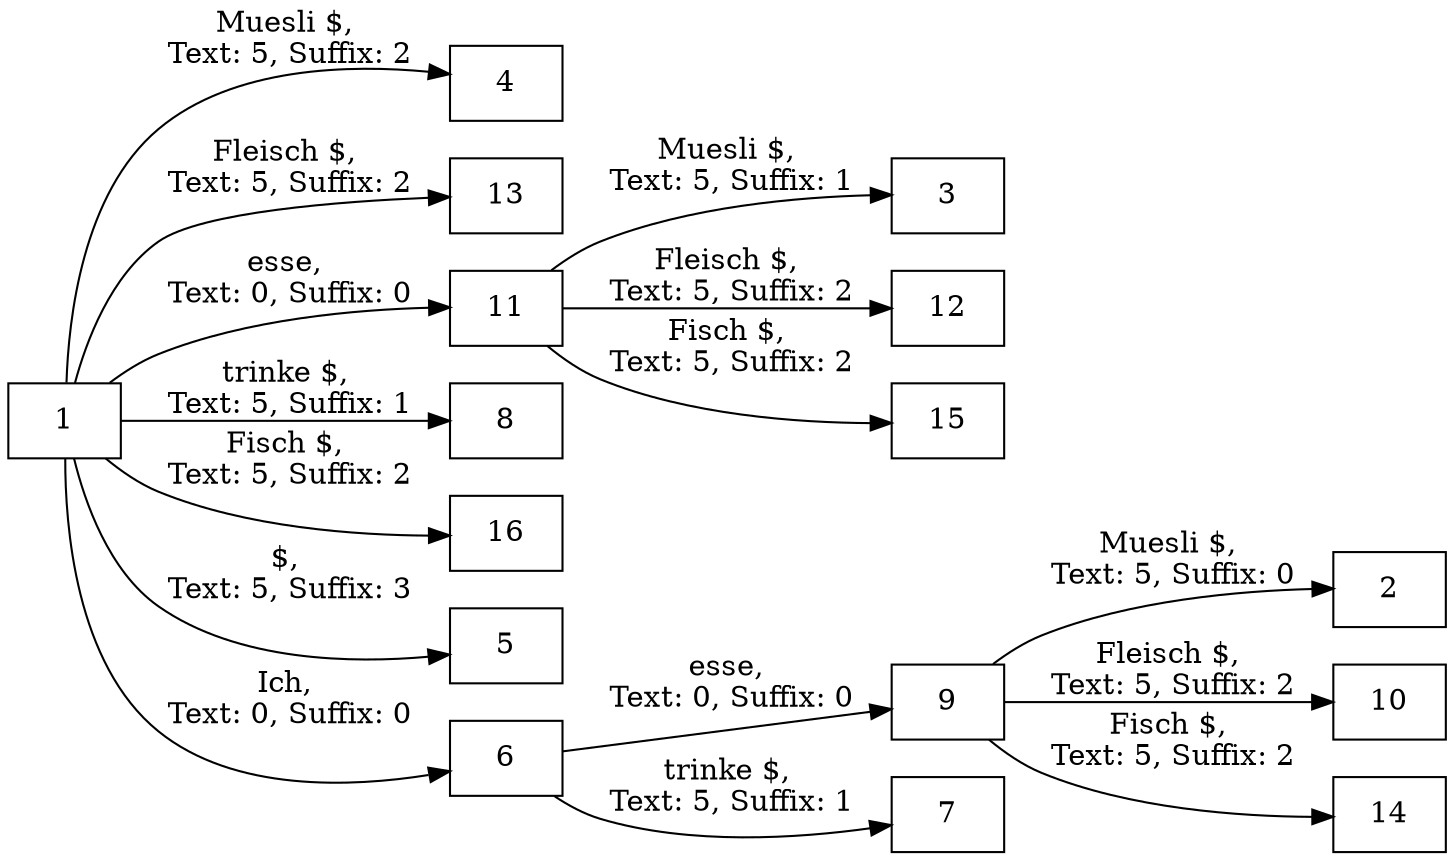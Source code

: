 /* this is a generated dot file: www.graphviz.org */
digraph suffixtree {
	rankdir=LR
node[shape=box]			1->4
		[label="Muesli $,\n Text: 5, Suffix: 2"];
		1->13
		[label="Fleisch $,\n Text: 5, Suffix: 2"];
		1->11
		[label="esse,\n Text: 0, Suffix: 0"];
			11->3
			[label="Muesli $,\n Text: 5, Suffix: 1"];
			11->12
			[label="Fleisch $,\n Text: 5, Suffix: 2"];
			11->15
			[label="Fisch $,\n Text: 5, Suffix: 2"];
		1->8
		[label="trinke $,\n Text: 5, Suffix: 1"];
		1->16
		[label="Fisch $,\n Text: 5, Suffix: 2"];
		1->5
		[label="$,\n Text: 5, Suffix: 3"];
		1->6
		[label="Ich,\n Text: 0, Suffix: 0"];
			6->9
			[label="esse,\n Text: 0, Suffix: 0"];
				9->2
				[label="Muesli $,\n Text: 5, Suffix: 0"];
				9->10
				[label="Fleisch $,\n Text: 5, Suffix: 2"];
				9->14
				[label="Fisch $,\n Text: 5, Suffix: 2"];
			6->7
			[label="trinke $,\n Text: 5, Suffix: 1"];
}